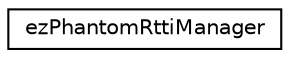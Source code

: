 digraph "Graphical Class Hierarchy"
{
 // LATEX_PDF_SIZE
  edge [fontname="Helvetica",fontsize="10",labelfontname="Helvetica",labelfontsize="10"];
  node [fontname="Helvetica",fontsize="10",shape=record];
  rankdir="LR";
  Node0 [label="ezPhantomRttiManager",height=0.2,width=0.4,color="black", fillcolor="white", style="filled",URL="$d7/d82/classez_phantom_rtti_manager.htm",tooltip="Manages all ezPhantomRTTI types that have been added to him."];
}
